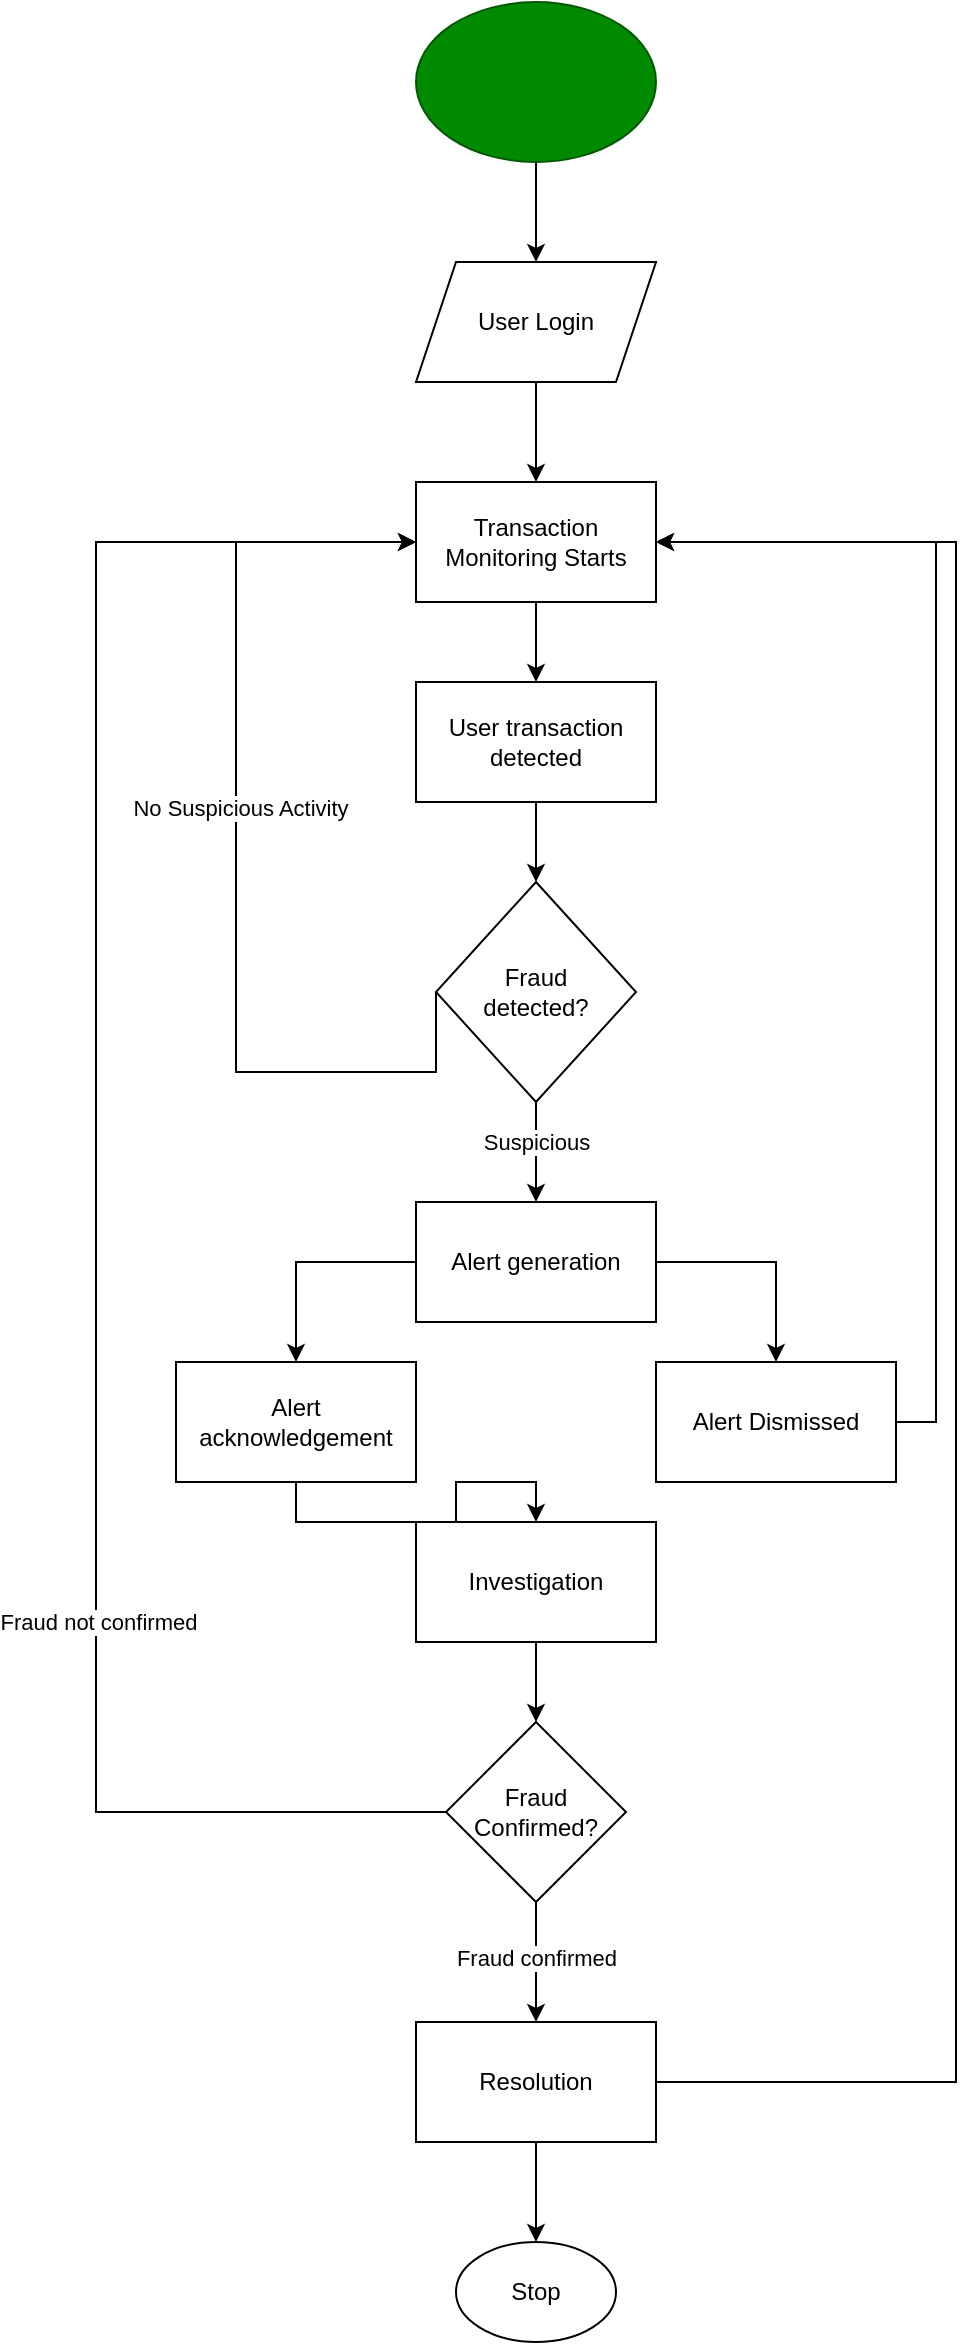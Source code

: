 <mxfile version="23.1.5" type="github">
  <diagram name="Page-1" id="AQYzpU_p4KMbYam6YToU">
    <mxGraphModel dx="1633" dy="1075" grid="1" gridSize="10" guides="1" tooltips="1" connect="1" arrows="1" fold="1" page="1" pageScale="1" pageWidth="850" pageHeight="1100" math="0" shadow="0">
      <root>
        <mxCell id="0" />
        <mxCell id="1" parent="0" />
        <mxCell id="Rwrpz_F9RXpQCaMeMfLh-6" value="" style="edgeStyle=orthogonalEdgeStyle;rounded=0;orthogonalLoop=1;jettySize=auto;html=1;" edge="1" parent="1" source="Rwrpz_F9RXpQCaMeMfLh-1" target="Rwrpz_F9RXpQCaMeMfLh-5">
          <mxGeometry relative="1" as="geometry" />
        </mxCell>
        <mxCell id="Rwrpz_F9RXpQCaMeMfLh-1" value="" style="ellipse;whiteSpace=wrap;html=1;fillColor=#008a00;strokeColor=#005700;fontColor=#ffffff;" vertex="1" parent="1">
          <mxGeometry x="340" y="220" width="120" height="80" as="geometry" />
        </mxCell>
        <mxCell id="Rwrpz_F9RXpQCaMeMfLh-10" value="" style="edgeStyle=orthogonalEdgeStyle;rounded=0;orthogonalLoop=1;jettySize=auto;html=1;" edge="1" parent="1" source="Rwrpz_F9RXpQCaMeMfLh-5" target="Rwrpz_F9RXpQCaMeMfLh-9">
          <mxGeometry relative="1" as="geometry" />
        </mxCell>
        <mxCell id="Rwrpz_F9RXpQCaMeMfLh-5" value="User Login" style="shape=parallelogram;perimeter=parallelogramPerimeter;whiteSpace=wrap;html=1;fixedSize=1;" vertex="1" parent="1">
          <mxGeometry x="340" y="350" width="120" height="60" as="geometry" />
        </mxCell>
        <mxCell id="Rwrpz_F9RXpQCaMeMfLh-12" value="" style="edgeStyle=orthogonalEdgeStyle;rounded=0;orthogonalLoop=1;jettySize=auto;html=1;" edge="1" parent="1" source="Rwrpz_F9RXpQCaMeMfLh-9" target="Rwrpz_F9RXpQCaMeMfLh-11">
          <mxGeometry relative="1" as="geometry" />
        </mxCell>
        <mxCell id="Rwrpz_F9RXpQCaMeMfLh-9" value="Transaction Monitoring Starts" style="whiteSpace=wrap;html=1;" vertex="1" parent="1">
          <mxGeometry x="340" y="460" width="120" height="60" as="geometry" />
        </mxCell>
        <mxCell id="Rwrpz_F9RXpQCaMeMfLh-14" value="" style="edgeStyle=orthogonalEdgeStyle;rounded=0;orthogonalLoop=1;jettySize=auto;html=1;" edge="1" parent="1" source="Rwrpz_F9RXpQCaMeMfLh-11" target="Rwrpz_F9RXpQCaMeMfLh-13">
          <mxGeometry relative="1" as="geometry" />
        </mxCell>
        <mxCell id="Rwrpz_F9RXpQCaMeMfLh-11" value="User transaction detected" style="whiteSpace=wrap;html=1;" vertex="1" parent="1">
          <mxGeometry x="340" y="560" width="120" height="60" as="geometry" />
        </mxCell>
        <mxCell id="Rwrpz_F9RXpQCaMeMfLh-15" style="edgeStyle=orthogonalEdgeStyle;rounded=0;orthogonalLoop=1;jettySize=auto;html=1;entryX=0;entryY=0.5;entryDx=0;entryDy=0;exitX=0;exitY=0.5;exitDx=0;exitDy=0;" edge="1" parent="1" source="Rwrpz_F9RXpQCaMeMfLh-13" target="Rwrpz_F9RXpQCaMeMfLh-9">
          <mxGeometry relative="1" as="geometry">
            <mxPoint x="340" y="720" as="sourcePoint" />
            <mxPoint x="270" y="490" as="targetPoint" />
            <Array as="points">
              <mxPoint x="250" y="755" />
              <mxPoint x="250" y="490" />
            </Array>
          </mxGeometry>
        </mxCell>
        <mxCell id="Rwrpz_F9RXpQCaMeMfLh-17" value="No Suspicious Activity" style="edgeLabel;html=1;align=center;verticalAlign=middle;resizable=0;points=[];" vertex="1" connectable="0" parent="Rwrpz_F9RXpQCaMeMfLh-15">
          <mxGeometry x="0.099" y="-2" relative="1" as="geometry">
            <mxPoint as="offset" />
          </mxGeometry>
        </mxCell>
        <mxCell id="Rwrpz_F9RXpQCaMeMfLh-19" value="" style="edgeStyle=orthogonalEdgeStyle;rounded=0;orthogonalLoop=1;jettySize=auto;html=1;" edge="1" parent="1" source="Rwrpz_F9RXpQCaMeMfLh-13" target="Rwrpz_F9RXpQCaMeMfLh-18">
          <mxGeometry relative="1" as="geometry" />
        </mxCell>
        <mxCell id="Rwrpz_F9RXpQCaMeMfLh-20" value="Suspicious" style="edgeLabel;html=1;align=center;verticalAlign=middle;resizable=0;points=[];" vertex="1" connectable="0" parent="Rwrpz_F9RXpQCaMeMfLh-19">
          <mxGeometry x="-0.21" relative="1" as="geometry">
            <mxPoint as="offset" />
          </mxGeometry>
        </mxCell>
        <mxCell id="Rwrpz_F9RXpQCaMeMfLh-13" value="Fraud &lt;br&gt;detected?" style="rhombus;whiteSpace=wrap;html=1;" vertex="1" parent="1">
          <mxGeometry x="350" y="660" width="100" height="110" as="geometry" />
        </mxCell>
        <mxCell id="Rwrpz_F9RXpQCaMeMfLh-22" value="" style="edgeStyle=orthogonalEdgeStyle;rounded=0;orthogonalLoop=1;jettySize=auto;html=1;" edge="1" parent="1" source="Rwrpz_F9RXpQCaMeMfLh-18" target="Rwrpz_F9RXpQCaMeMfLh-21">
          <mxGeometry relative="1" as="geometry">
            <Array as="points">
              <mxPoint x="280" y="850" />
            </Array>
          </mxGeometry>
        </mxCell>
        <mxCell id="Rwrpz_F9RXpQCaMeMfLh-24" value="" style="edgeStyle=orthogonalEdgeStyle;rounded=0;orthogonalLoop=1;jettySize=auto;html=1;" edge="1" parent="1" source="Rwrpz_F9RXpQCaMeMfLh-18" target="Rwrpz_F9RXpQCaMeMfLh-23">
          <mxGeometry relative="1" as="geometry">
            <Array as="points">
              <mxPoint x="520" y="850" />
            </Array>
          </mxGeometry>
        </mxCell>
        <mxCell id="Rwrpz_F9RXpQCaMeMfLh-18" value="Alert generation" style="whiteSpace=wrap;html=1;" vertex="1" parent="1">
          <mxGeometry x="340" y="820" width="120" height="60" as="geometry" />
        </mxCell>
        <mxCell id="Rwrpz_F9RXpQCaMeMfLh-27" value="" style="edgeStyle=orthogonalEdgeStyle;rounded=0;orthogonalLoop=1;jettySize=auto;html=1;" edge="1" parent="1" source="Rwrpz_F9RXpQCaMeMfLh-21" target="Rwrpz_F9RXpQCaMeMfLh-26">
          <mxGeometry relative="1" as="geometry" />
        </mxCell>
        <mxCell id="Rwrpz_F9RXpQCaMeMfLh-21" value="Alert acknowledgement" style="whiteSpace=wrap;html=1;" vertex="1" parent="1">
          <mxGeometry x="220" y="900" width="120" height="60" as="geometry" />
        </mxCell>
        <mxCell id="Rwrpz_F9RXpQCaMeMfLh-25" style="edgeStyle=orthogonalEdgeStyle;rounded=0;orthogonalLoop=1;jettySize=auto;html=1;entryX=1;entryY=0.5;entryDx=0;entryDy=0;" edge="1" parent="1" source="Rwrpz_F9RXpQCaMeMfLh-23" target="Rwrpz_F9RXpQCaMeMfLh-9">
          <mxGeometry relative="1" as="geometry">
            <Array as="points">
              <mxPoint x="600" y="930" />
              <mxPoint x="600" y="490" />
            </Array>
          </mxGeometry>
        </mxCell>
        <mxCell id="Rwrpz_F9RXpQCaMeMfLh-23" value="Alert&amp;nbsp;Dismissed" style="whiteSpace=wrap;html=1;" vertex="1" parent="1">
          <mxGeometry x="460" y="900" width="120" height="60" as="geometry" />
        </mxCell>
        <mxCell id="Rwrpz_F9RXpQCaMeMfLh-33" value="" style="edgeStyle=orthogonalEdgeStyle;rounded=0;orthogonalLoop=1;jettySize=auto;html=1;" edge="1" parent="1" source="Rwrpz_F9RXpQCaMeMfLh-26" target="Rwrpz_F9RXpQCaMeMfLh-32">
          <mxGeometry relative="1" as="geometry" />
        </mxCell>
        <mxCell id="Rwrpz_F9RXpQCaMeMfLh-26" value="Investigation" style="whiteSpace=wrap;html=1;" vertex="1" parent="1">
          <mxGeometry x="340" y="980" width="120" height="60" as="geometry" />
        </mxCell>
        <mxCell id="Rwrpz_F9RXpQCaMeMfLh-35" value="" style="edgeStyle=orthogonalEdgeStyle;rounded=0;orthogonalLoop=1;jettySize=auto;html=1;" edge="1" parent="1" source="Rwrpz_F9RXpQCaMeMfLh-32" target="Rwrpz_F9RXpQCaMeMfLh-34">
          <mxGeometry relative="1" as="geometry" />
        </mxCell>
        <mxCell id="Rwrpz_F9RXpQCaMeMfLh-38" value="Fraud confirmed" style="edgeLabel;html=1;align=center;verticalAlign=middle;resizable=0;points=[];" vertex="1" connectable="0" parent="Rwrpz_F9RXpQCaMeMfLh-35">
          <mxGeometry x="-0.077" relative="1" as="geometry">
            <mxPoint as="offset" />
          </mxGeometry>
        </mxCell>
        <mxCell id="Rwrpz_F9RXpQCaMeMfLh-36" style="edgeStyle=orthogonalEdgeStyle;rounded=0;orthogonalLoop=1;jettySize=auto;html=1;entryX=0;entryY=0.5;entryDx=0;entryDy=0;" edge="1" parent="1" source="Rwrpz_F9RXpQCaMeMfLh-32" target="Rwrpz_F9RXpQCaMeMfLh-9">
          <mxGeometry relative="1" as="geometry">
            <Array as="points">
              <mxPoint x="180" y="1125" />
              <mxPoint x="180" y="490" />
            </Array>
          </mxGeometry>
        </mxCell>
        <mxCell id="Rwrpz_F9RXpQCaMeMfLh-37" value="Fraud not confirmed" style="edgeLabel;html=1;align=center;verticalAlign=middle;resizable=0;points=[];" vertex="1" connectable="0" parent="Rwrpz_F9RXpQCaMeMfLh-36">
          <mxGeometry x="-0.443" y="-1" relative="1" as="geometry">
            <mxPoint as="offset" />
          </mxGeometry>
        </mxCell>
        <mxCell id="Rwrpz_F9RXpQCaMeMfLh-32" value="Fraud Confirmed?" style="rhombus;whiteSpace=wrap;html=1;" vertex="1" parent="1">
          <mxGeometry x="355" y="1080" width="90" height="90" as="geometry" />
        </mxCell>
        <mxCell id="Rwrpz_F9RXpQCaMeMfLh-39" style="edgeStyle=orthogonalEdgeStyle;rounded=0;orthogonalLoop=1;jettySize=auto;html=1;entryX=1;entryY=0.5;entryDx=0;entryDy=0;" edge="1" parent="1" source="Rwrpz_F9RXpQCaMeMfLh-34" target="Rwrpz_F9RXpQCaMeMfLh-9">
          <mxGeometry relative="1" as="geometry">
            <Array as="points">
              <mxPoint x="610" y="1260" />
              <mxPoint x="610" y="490" />
            </Array>
          </mxGeometry>
        </mxCell>
        <mxCell id="Rwrpz_F9RXpQCaMeMfLh-41" value="" style="edgeStyle=orthogonalEdgeStyle;rounded=0;orthogonalLoop=1;jettySize=auto;html=1;" edge="1" parent="1" source="Rwrpz_F9RXpQCaMeMfLh-34" target="Rwrpz_F9RXpQCaMeMfLh-40">
          <mxGeometry relative="1" as="geometry" />
        </mxCell>
        <mxCell id="Rwrpz_F9RXpQCaMeMfLh-34" value="Resolution" style="whiteSpace=wrap;html=1;" vertex="1" parent="1">
          <mxGeometry x="340" y="1230" width="120" height="60" as="geometry" />
        </mxCell>
        <mxCell id="Rwrpz_F9RXpQCaMeMfLh-40" value="Stop" style="ellipse;whiteSpace=wrap;html=1;" vertex="1" parent="1">
          <mxGeometry x="360" y="1340" width="80" height="50" as="geometry" />
        </mxCell>
      </root>
    </mxGraphModel>
  </diagram>
</mxfile>
